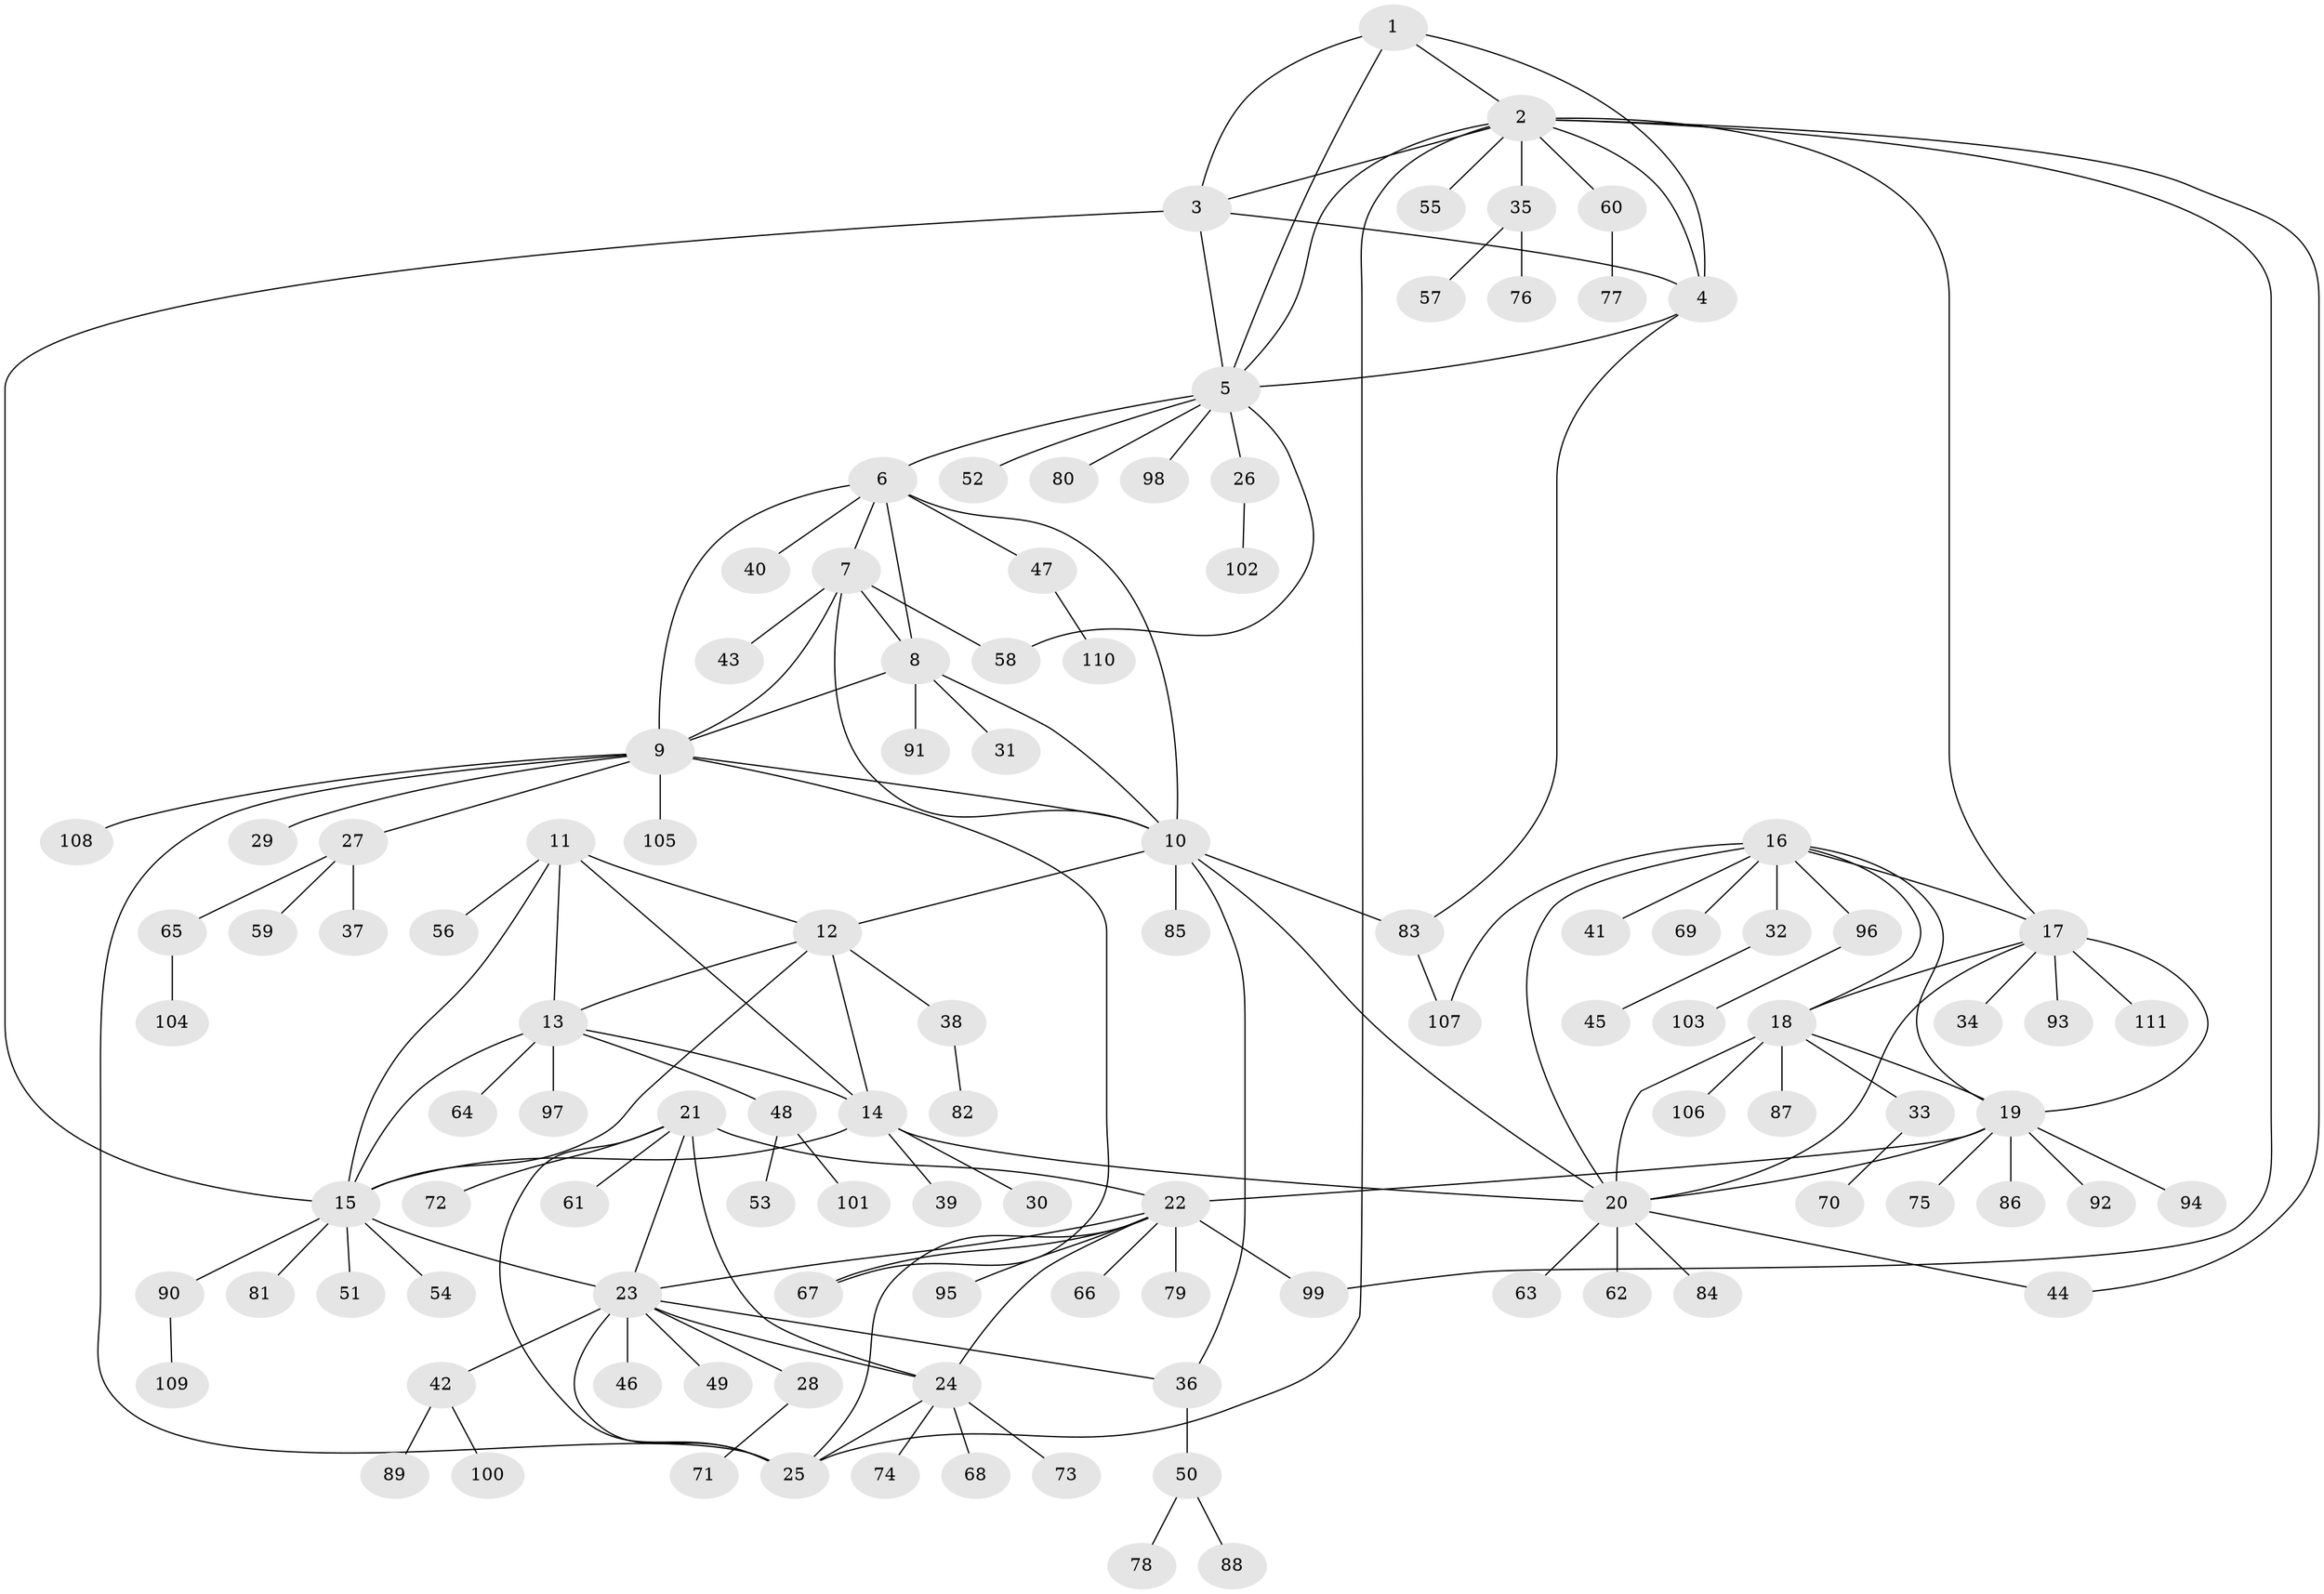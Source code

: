 // Generated by graph-tools (version 1.1) at 2025/37/03/09/25 02:37:36]
// undirected, 111 vertices, 153 edges
graph export_dot {
graph [start="1"]
  node [color=gray90,style=filled];
  1;
  2;
  3;
  4;
  5;
  6;
  7;
  8;
  9;
  10;
  11;
  12;
  13;
  14;
  15;
  16;
  17;
  18;
  19;
  20;
  21;
  22;
  23;
  24;
  25;
  26;
  27;
  28;
  29;
  30;
  31;
  32;
  33;
  34;
  35;
  36;
  37;
  38;
  39;
  40;
  41;
  42;
  43;
  44;
  45;
  46;
  47;
  48;
  49;
  50;
  51;
  52;
  53;
  54;
  55;
  56;
  57;
  58;
  59;
  60;
  61;
  62;
  63;
  64;
  65;
  66;
  67;
  68;
  69;
  70;
  71;
  72;
  73;
  74;
  75;
  76;
  77;
  78;
  79;
  80;
  81;
  82;
  83;
  84;
  85;
  86;
  87;
  88;
  89;
  90;
  91;
  92;
  93;
  94;
  95;
  96;
  97;
  98;
  99;
  100;
  101;
  102;
  103;
  104;
  105;
  106;
  107;
  108;
  109;
  110;
  111;
  1 -- 2;
  1 -- 3;
  1 -- 4;
  1 -- 5;
  2 -- 3;
  2 -- 4;
  2 -- 5;
  2 -- 17;
  2 -- 25;
  2 -- 35;
  2 -- 44;
  2 -- 55;
  2 -- 60;
  2 -- 99;
  3 -- 4;
  3 -- 5;
  3 -- 15;
  4 -- 5;
  4 -- 83;
  5 -- 6;
  5 -- 26;
  5 -- 52;
  5 -- 58;
  5 -- 80;
  5 -- 98;
  6 -- 7;
  6 -- 8;
  6 -- 9;
  6 -- 10;
  6 -- 40;
  6 -- 47;
  7 -- 8;
  7 -- 9;
  7 -- 10;
  7 -- 43;
  7 -- 58;
  8 -- 9;
  8 -- 10;
  8 -- 31;
  8 -- 91;
  9 -- 10;
  9 -- 25;
  9 -- 27;
  9 -- 29;
  9 -- 67;
  9 -- 105;
  9 -- 108;
  10 -- 12;
  10 -- 20;
  10 -- 36;
  10 -- 83;
  10 -- 85;
  11 -- 12;
  11 -- 13;
  11 -- 14;
  11 -- 15;
  11 -- 56;
  12 -- 13;
  12 -- 14;
  12 -- 15;
  12 -- 38;
  13 -- 14;
  13 -- 15;
  13 -- 48;
  13 -- 64;
  13 -- 97;
  14 -- 15;
  14 -- 20;
  14 -- 30;
  14 -- 39;
  15 -- 23;
  15 -- 51;
  15 -- 54;
  15 -- 81;
  15 -- 90;
  16 -- 17;
  16 -- 18;
  16 -- 19;
  16 -- 20;
  16 -- 32;
  16 -- 41;
  16 -- 69;
  16 -- 96;
  16 -- 107;
  17 -- 18;
  17 -- 19;
  17 -- 20;
  17 -- 34;
  17 -- 93;
  17 -- 111;
  18 -- 19;
  18 -- 20;
  18 -- 33;
  18 -- 87;
  18 -- 106;
  19 -- 20;
  19 -- 22;
  19 -- 75;
  19 -- 86;
  19 -- 92;
  19 -- 94;
  20 -- 44;
  20 -- 62;
  20 -- 63;
  20 -- 84;
  21 -- 22;
  21 -- 23;
  21 -- 24;
  21 -- 25;
  21 -- 61;
  21 -- 72;
  22 -- 23;
  22 -- 24;
  22 -- 25;
  22 -- 66;
  22 -- 67;
  22 -- 79;
  22 -- 95;
  22 -- 99;
  23 -- 24;
  23 -- 25;
  23 -- 28;
  23 -- 36;
  23 -- 42;
  23 -- 46;
  23 -- 49;
  24 -- 25;
  24 -- 68;
  24 -- 73;
  24 -- 74;
  26 -- 102;
  27 -- 37;
  27 -- 59;
  27 -- 65;
  28 -- 71;
  32 -- 45;
  33 -- 70;
  35 -- 57;
  35 -- 76;
  36 -- 50;
  38 -- 82;
  42 -- 89;
  42 -- 100;
  47 -- 110;
  48 -- 53;
  48 -- 101;
  50 -- 78;
  50 -- 88;
  60 -- 77;
  65 -- 104;
  83 -- 107;
  90 -- 109;
  96 -- 103;
}
